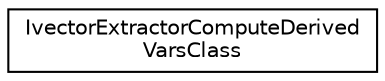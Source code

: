 digraph "Graphical Class Hierarchy"
{
  edge [fontname="Helvetica",fontsize="10",labelfontname="Helvetica",labelfontsize="10"];
  node [fontname="Helvetica",fontsize="10",shape=record];
  rankdir="LR";
  Node0 [label="IvectorExtractorComputeDerived\lVarsClass",height=0.2,width=0.4,color="black", fillcolor="white", style="filled",URL="$classkaldi_1_1IvectorExtractorComputeDerivedVarsClass.html"];
}
